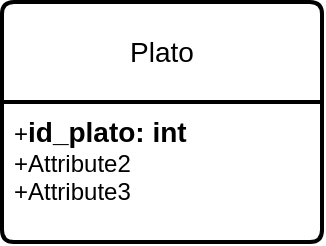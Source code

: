 <mxfile version="22.0.4" type="github">
  <diagram name="Página-1" id="PqSsCMHdxQcDdJAgpGdl">
    <mxGraphModel dx="1518" dy="696" grid="0" gridSize="10" guides="1" tooltips="1" connect="1" arrows="1" fold="1" page="0" pageScale="1" pageWidth="827" pageHeight="1169" math="0" shadow="0">
      <root>
        <mxCell id="0" />
        <mxCell id="1" parent="0" />
        <mxCell id="uwY-2UBI9H5vYCJlG3WE-1" value="Plato" style="swimlane;childLayout=stackLayout;horizontal=1;startSize=50;horizontalStack=0;rounded=1;fontSize=14;fontStyle=0;strokeWidth=2;resizeParent=0;resizeLast=1;shadow=0;dashed=0;align=center;arcSize=4;whiteSpace=wrap;html=1;" vertex="1" parent="1">
          <mxGeometry x="111" y="43" width="160" height="120" as="geometry" />
        </mxCell>
        <mxCell id="uwY-2UBI9H5vYCJlG3WE-2" value="+&lt;b&gt;&lt;font style=&quot;font-size: 14px;&quot;&gt;id_plato: int&lt;/font&gt;&lt;/b&gt;&lt;br&gt;+Attribute2&lt;br&gt;+Attribute3" style="align=left;strokeColor=none;fillColor=none;spacingLeft=4;fontSize=12;verticalAlign=top;resizable=0;rotatable=0;part=1;html=1;" vertex="1" parent="uwY-2UBI9H5vYCJlG3WE-1">
          <mxGeometry y="50" width="160" height="70" as="geometry" />
        </mxCell>
      </root>
    </mxGraphModel>
  </diagram>
</mxfile>
